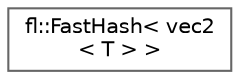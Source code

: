 digraph "Graphical Class Hierarchy"
{
 // INTERACTIVE_SVG=YES
 // LATEX_PDF_SIZE
  bgcolor="transparent";
  edge [fontname=Helvetica,fontsize=10,labelfontname=Helvetica,labelfontsize=10];
  node [fontname=Helvetica,fontsize=10,shape=box,height=0.2,width=0.4];
  rankdir="LR";
  Node0 [id="Node000000",label="fl::FastHash\< vec2\l\< T \> \>",height=0.2,width=0.4,color="grey40", fillcolor="white", style="filled",URL="$db/d9b/structfl_1_1_fast_hash_3_01vec2_3_01_t_01_4_01_4.html",tooltip=" "];
}

